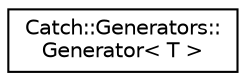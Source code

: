 digraph "Graphical Class Hierarchy"
{
  edge [fontname="Helvetica",fontsize="10",labelfontname="Helvetica",labelfontsize="10"];
  node [fontname="Helvetica",fontsize="10",shape=record];
  rankdir="LR";
  Node1 [label="Catch::Generators::\lGenerator\< T \>",height=0.2,width=0.4,color="black", fillcolor="white", style="filled",URL="$classCatch_1_1Generators_1_1Generator.html"];
}
